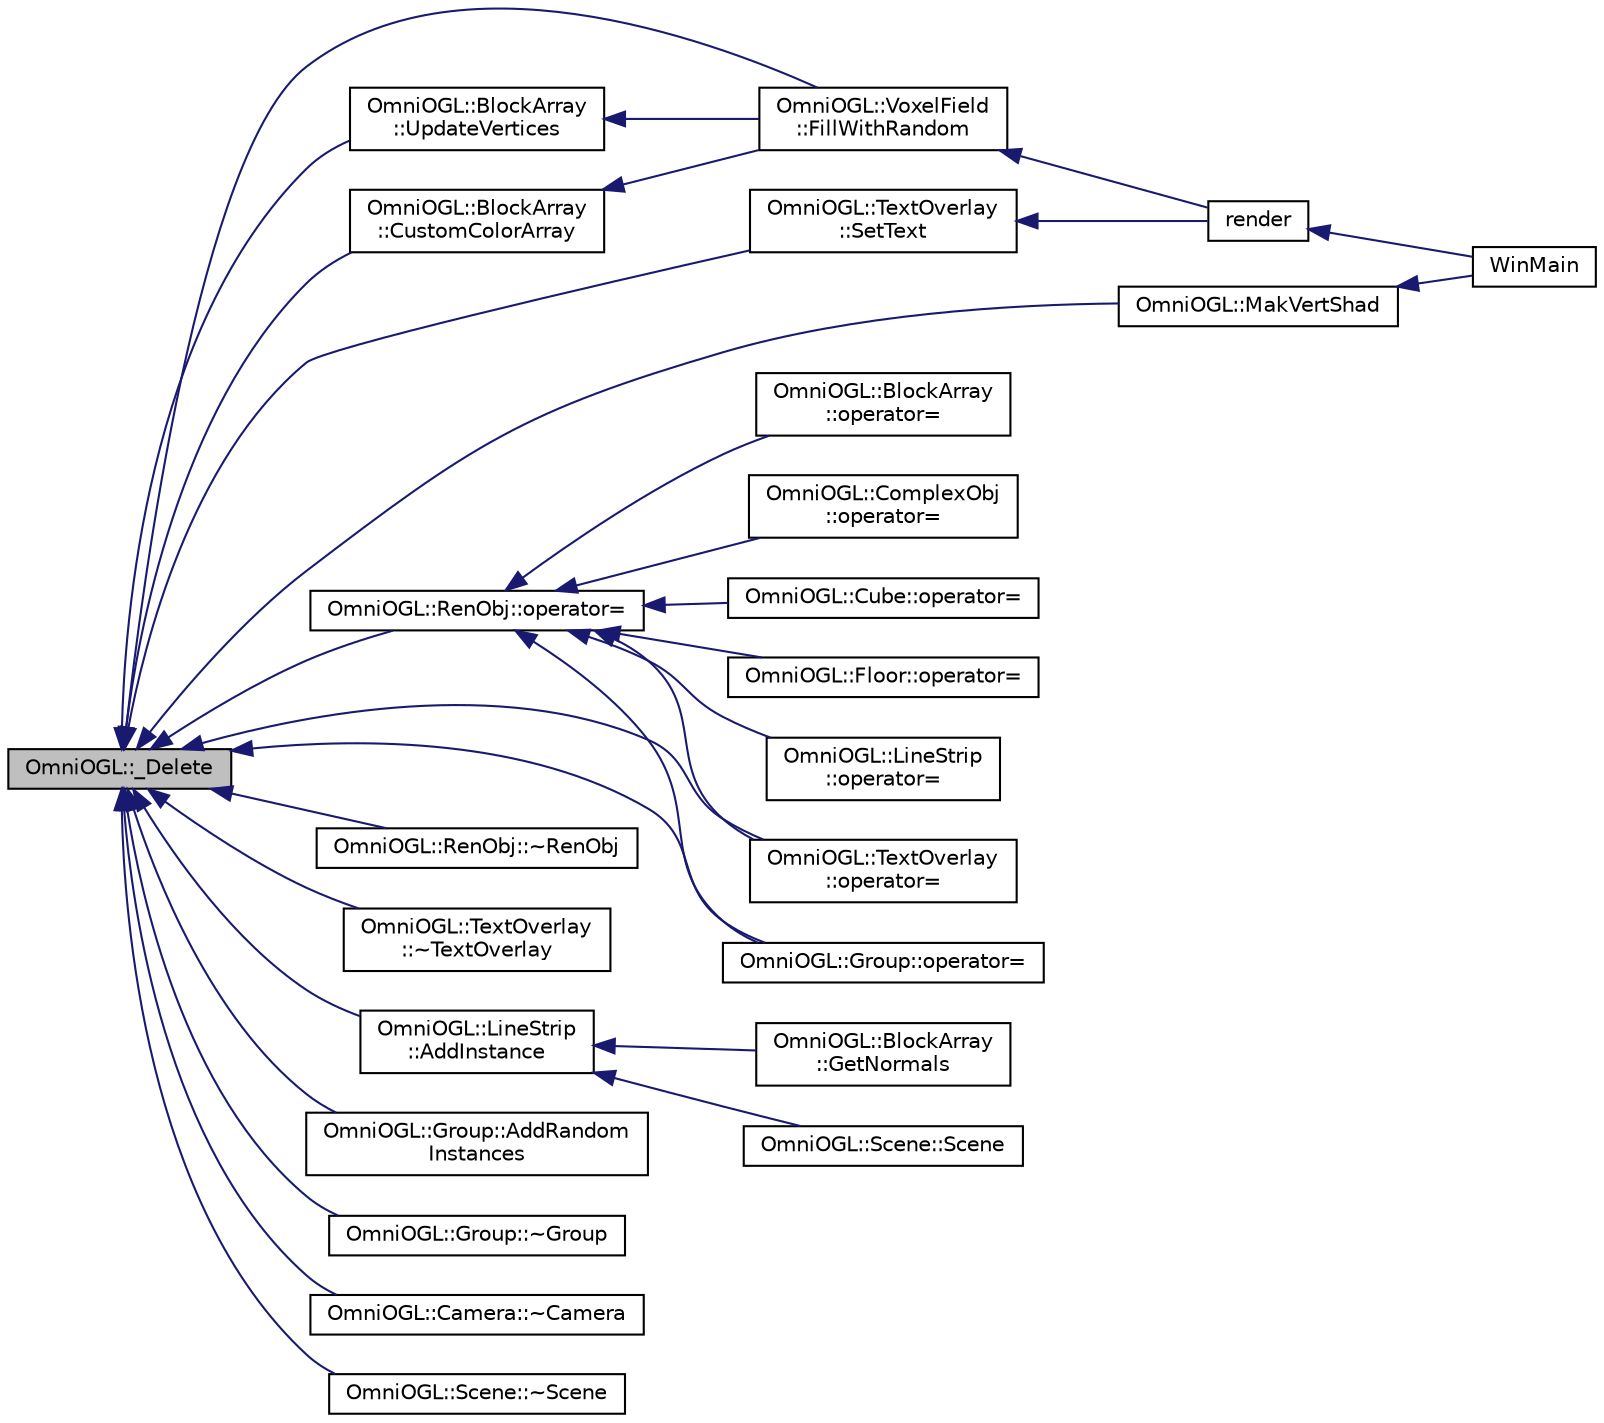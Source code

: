 digraph "OmniOGL::_Delete"
{
  edge [fontname="Helvetica",fontsize="10",labelfontname="Helvetica",labelfontsize="10"];
  node [fontname="Helvetica",fontsize="10",shape=record];
  rankdir="LR";
  Node1 [label="OmniOGL::_Delete",height=0.2,width=0.4,color="black", fillcolor="grey75", style="filled" fontcolor="black"];
  Node1 -> Node2 [dir="back",color="midnightblue",fontsize="10",style="solid",fontname="Helvetica"];
  Node2 [label="OmniOGL::VoxelField\l::FillWithRandom",height=0.2,width=0.4,color="black", fillcolor="white", style="filled",URL="$class_omni_o_g_l_1_1_voxel_field.html#a59daa28598ef945b92b4e59f0e9c4306"];
  Node2 -> Node3 [dir="back",color="midnightblue",fontsize="10",style="solid",fontname="Helvetica"];
  Node3 [label="render",height=0.2,width=0.4,color="black", fillcolor="white", style="filled",URL="$_small_o_g_l_8cpp.html#a133aba9fe60f6d354d05d69e0bbd31a7"];
  Node3 -> Node4 [dir="back",color="midnightblue",fontsize="10",style="solid",fontname="Helvetica"];
  Node4 [label="WinMain",height=0.2,width=0.4,color="black", fillcolor="white", style="filled",URL="$_small_o_g_l_8cpp.html#a66e65252a6985e382838442f280f46ba"];
  Node1 -> Node5 [dir="back",color="midnightblue",fontsize="10",style="solid",fontname="Helvetica"];
  Node5 [label="OmniOGL::MakVertShad",height=0.2,width=0.4,color="black", fillcolor="white", style="filled",URL="$namespace_omni_o_g_l.html#a73e45a9a8c8783e5a10758095bfc8f6a"];
  Node5 -> Node4 [dir="back",color="midnightblue",fontsize="10",style="solid",fontname="Helvetica"];
  Node1 -> Node6 [dir="back",color="midnightblue",fontsize="10",style="solid",fontname="Helvetica"];
  Node6 [label="OmniOGL::RenObj::operator=",height=0.2,width=0.4,color="black", fillcolor="white", style="filled",URL="$class_omni_o_g_l_1_1_ren_obj.html#aca84bcb9c301a89548dfcfeab2d2746d"];
  Node6 -> Node7 [dir="back",color="midnightblue",fontsize="10",style="solid",fontname="Helvetica"];
  Node7 [label="OmniOGL::ComplexObj\l::operator=",height=0.2,width=0.4,color="black", fillcolor="white", style="filled",URL="$class_omni_o_g_l_1_1_complex_obj.html#a44e2a622c5f388121b1e496f9b4e577b"];
  Node6 -> Node8 [dir="back",color="midnightblue",fontsize="10",style="solid",fontname="Helvetica"];
  Node8 [label="OmniOGL::Cube::operator=",height=0.2,width=0.4,color="black", fillcolor="white", style="filled",URL="$class_omni_o_g_l_1_1_cube.html#acce099f504e37ca6dec5793bfad57a77"];
  Node6 -> Node9 [dir="back",color="midnightblue",fontsize="10",style="solid",fontname="Helvetica"];
  Node9 [label="OmniOGL::Floor::operator=",height=0.2,width=0.4,color="black", fillcolor="white", style="filled",URL="$class_omni_o_g_l_1_1_floor.html#ab3c8340f590aa40edfcd4f35dd1656a2"];
  Node6 -> Node10 [dir="back",color="midnightblue",fontsize="10",style="solid",fontname="Helvetica"];
  Node10 [label="OmniOGL::TextOverlay\l::operator=",height=0.2,width=0.4,color="black", fillcolor="white", style="filled",URL="$class_omni_o_g_l_1_1_text_overlay.html#aab6be2e6c6c5fac44b4417783727b44a"];
  Node6 -> Node11 [dir="back",color="midnightblue",fontsize="10",style="solid",fontname="Helvetica"];
  Node11 [label="OmniOGL::LineStrip\l::operator=",height=0.2,width=0.4,color="black", fillcolor="white", style="filled",URL="$class_omni_o_g_l_1_1_line_strip.html#a562751dd3863c4ffb155be901f30eba3"];
  Node6 -> Node12 [dir="back",color="midnightblue",fontsize="10",style="solid",fontname="Helvetica"];
  Node12 [label="OmniOGL::BlockArray\l::operator=",height=0.2,width=0.4,color="black", fillcolor="white", style="filled",URL="$class_omni_o_g_l_1_1_block_array.html#a47d24b04c7d893af9b3207b43bd0be2b"];
  Node6 -> Node13 [dir="back",color="midnightblue",fontsize="10",style="solid",fontname="Helvetica"];
  Node13 [label="OmniOGL::Group::operator=",height=0.2,width=0.4,color="black", fillcolor="white", style="filled",URL="$class_omni_o_g_l_1_1_group.html#a3edf6d70731c577cdbc1e29217c5e191"];
  Node1 -> Node14 [dir="back",color="midnightblue",fontsize="10",style="solid",fontname="Helvetica"];
  Node14 [label="OmniOGL::RenObj::~RenObj",height=0.2,width=0.4,color="black", fillcolor="white", style="filled",URL="$class_omni_o_g_l_1_1_ren_obj.html#a5226fe9344aeaa8cc3712948aaba4d77"];
  Node1 -> Node10 [dir="back",color="midnightblue",fontsize="10",style="solid",fontname="Helvetica"];
  Node1 -> Node15 [dir="back",color="midnightblue",fontsize="10",style="solid",fontname="Helvetica"];
  Node15 [label="OmniOGL::TextOverlay\l::SetText",height=0.2,width=0.4,color="black", fillcolor="white", style="filled",URL="$class_omni_o_g_l_1_1_text_overlay.html#ac51c9d71e08e26314520de2c5fe58833"];
  Node15 -> Node3 [dir="back",color="midnightblue",fontsize="10",style="solid",fontname="Helvetica"];
  Node1 -> Node16 [dir="back",color="midnightblue",fontsize="10",style="solid",fontname="Helvetica"];
  Node16 [label="OmniOGL::TextOverlay\l::~TextOverlay",height=0.2,width=0.4,color="black", fillcolor="white", style="filled",URL="$class_omni_o_g_l_1_1_text_overlay.html#a99e93fd3148ff504f033993479d29388"];
  Node1 -> Node17 [dir="back",color="midnightblue",fontsize="10",style="solid",fontname="Helvetica"];
  Node17 [label="OmniOGL::LineStrip\l::AddInstance",height=0.2,width=0.4,color="black", fillcolor="white", style="filled",URL="$class_omni_o_g_l_1_1_line_strip.html#a653b46cd16ec770796ce2c1efdcb1e8b"];
  Node17 -> Node18 [dir="back",color="midnightblue",fontsize="10",style="solid",fontname="Helvetica"];
  Node18 [label="OmniOGL::BlockArray\l::GetNormals",height=0.2,width=0.4,color="black", fillcolor="white", style="filled",URL="$class_omni_o_g_l_1_1_block_array.html#ad00adebf2f11e675cfe560d9862a4ebe"];
  Node17 -> Node19 [dir="back",color="midnightblue",fontsize="10",style="solid",fontname="Helvetica"];
  Node19 [label="OmniOGL::Scene::Scene",height=0.2,width=0.4,color="black", fillcolor="white", style="filled",URL="$class_omni_o_g_l_1_1_scene.html#a6776fd0b14a9677e3bc56d43436a282c"];
  Node1 -> Node20 [dir="back",color="midnightblue",fontsize="10",style="solid",fontname="Helvetica"];
  Node20 [label="OmniOGL::BlockArray\l::UpdateVertices",height=0.2,width=0.4,color="black", fillcolor="white", style="filled",URL="$class_omni_o_g_l_1_1_block_array.html#afa3495e75398215d9f31c6d5c1283902"];
  Node20 -> Node2 [dir="back",color="midnightblue",fontsize="10",style="solid",fontname="Helvetica"];
  Node1 -> Node21 [dir="back",color="midnightblue",fontsize="10",style="solid",fontname="Helvetica"];
  Node21 [label="OmniOGL::BlockArray\l::CustomColorArray",height=0.2,width=0.4,color="black", fillcolor="white", style="filled",URL="$class_omni_o_g_l_1_1_block_array.html#aebb50666105c2f48b78b5e13aed727f6"];
  Node21 -> Node2 [dir="back",color="midnightblue",fontsize="10",style="solid",fontname="Helvetica"];
  Node1 -> Node13 [dir="back",color="midnightblue",fontsize="10",style="solid",fontname="Helvetica"];
  Node1 -> Node22 [dir="back",color="midnightblue",fontsize="10",style="solid",fontname="Helvetica"];
  Node22 [label="OmniOGL::Group::AddRandom\lInstances",height=0.2,width=0.4,color="black", fillcolor="white", style="filled",URL="$class_omni_o_g_l_1_1_group.html#a9dcdbfb8c49117647880ae13d8e051bc"];
  Node1 -> Node23 [dir="back",color="midnightblue",fontsize="10",style="solid",fontname="Helvetica"];
  Node23 [label="OmniOGL::Group::~Group",height=0.2,width=0.4,color="black", fillcolor="white", style="filled",URL="$class_omni_o_g_l_1_1_group.html#a1453cb36ec7118d9621ebf390e387ca7"];
  Node1 -> Node24 [dir="back",color="midnightblue",fontsize="10",style="solid",fontname="Helvetica"];
  Node24 [label="OmniOGL::Camera::~Camera",height=0.2,width=0.4,color="black", fillcolor="white", style="filled",URL="$class_omni_o_g_l_1_1_camera.html#a370c9ec7a14d09768f7bcda0a4103035"];
  Node1 -> Node25 [dir="back",color="midnightblue",fontsize="10",style="solid",fontname="Helvetica"];
  Node25 [label="OmniOGL::Scene::~Scene",height=0.2,width=0.4,color="black", fillcolor="white", style="filled",URL="$class_omni_o_g_l_1_1_scene.html#a39d694a44f8107f3387b824873012446"];
}

